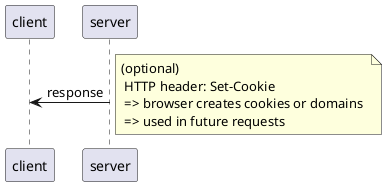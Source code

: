 @startuml
' set-cookie overview
client <- server : response
note right: (optional) \n HTTP header: Set-Cookie \n => browser creates cookies or domains \n => used in future requests
@enduml

@startuml
' Symmetric encription
client -> server : encrypted data (request)
note left: ENcrypt with symmetric key
note right: DEcrypt with symmetric key
client <- server : encrypted data (response)
note left: DEcrypt with symmetric key
note right: ENcrypt with symmetric key
@enduml

@startuml
' Asymmetric encription
hide footbox
encryption -> decryption : goes one way
note left: public key
note right: private key
@enduml

@startuml
' how https encryption works
== Asymmetric encription ==
client -> server : I want https connection
client <- server : public key
client <- client : generate session key
client <- client : session key is encrypted \nwith public key
client -> server : encrypted session key
server -> server : decrypted session key \nwith private key
== Symmetric encription takes over ==
client <-> server : session key
@enduml
